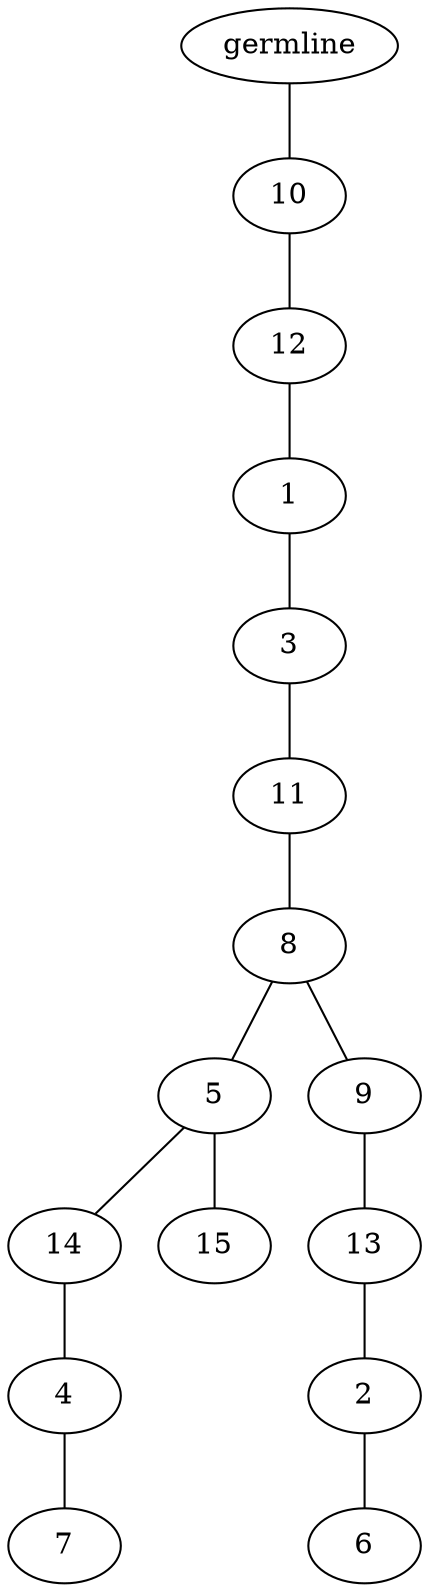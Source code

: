 graph tree {
    "139830975558512" [label="germline"];
    "139830975559808" [label="10"];
    "139830969189088" [label="12"];
    "139830969191584" [label="1"];
    "139830969189520" [label="3"];
    "139830969192016" [label="11"];
    "139830969190864" [label="8"];
    "139830969191776" [label="5"];
    "139830969190528" [label="14"];
    "139830974665920" [label="4"];
    "139830974668032" [label="7"];
    "139830969189712" [label="15"];
    "139830969190912" [label="9"];
    "139830974666832" [label="13"];
    "139830974666592" [label="2"];
    "139830974668128" [label="6"];
    "139830975558512" -- "139830975559808";
    "139830975559808" -- "139830969189088";
    "139830969189088" -- "139830969191584";
    "139830969191584" -- "139830969189520";
    "139830969189520" -- "139830969192016";
    "139830969192016" -- "139830969190864";
    "139830969190864" -- "139830969191776";
    "139830969190864" -- "139830969190912";
    "139830969191776" -- "139830969190528";
    "139830969191776" -- "139830969189712";
    "139830969190528" -- "139830974665920";
    "139830974665920" -- "139830974668032";
    "139830969190912" -- "139830974666832";
    "139830974666832" -- "139830974666592";
    "139830974666592" -- "139830974668128";
}
